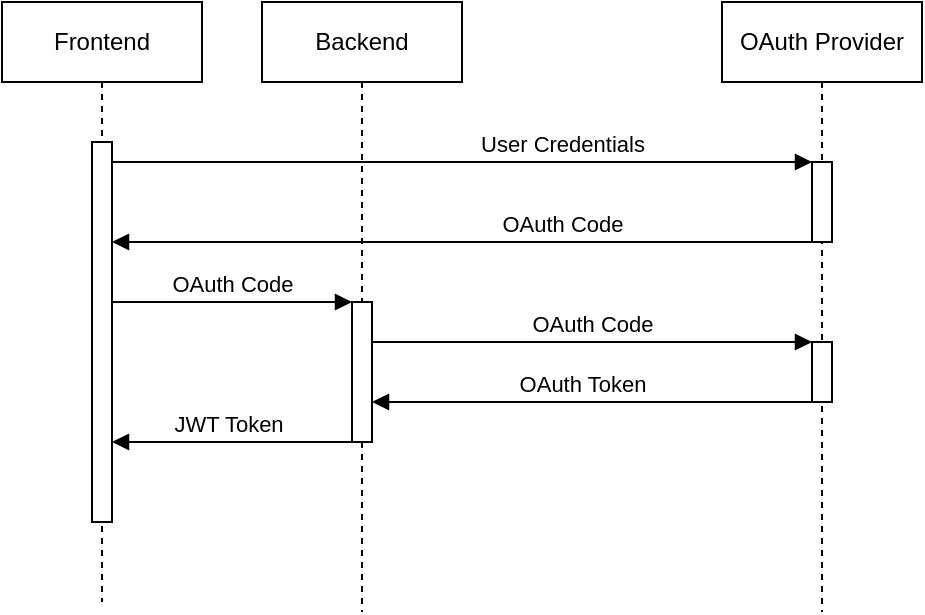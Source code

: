 <mxfile version="26.0.16">
  <diagram name="Page-1" id="2YBvvXClWsGukQMizWep">
    <mxGraphModel dx="574" dy="339" grid="1" gridSize="10" guides="1" tooltips="1" connect="1" arrows="1" fold="1" page="1" pageScale="1" pageWidth="200" pageHeight="400" math="0" shadow="0">
      <root>
        <mxCell id="0" />
        <mxCell id="1" parent="0" />
        <mxCell id="aM9ryv3xv72pqoxQDRHE-1" value="Frontend" style="shape=umlLifeline;perimeter=lifelinePerimeter;whiteSpace=wrap;html=1;container=0;dropTarget=0;collapsible=0;recursiveResize=0;outlineConnect=0;portConstraint=eastwest;newEdgeStyle={&quot;edgeStyle&quot;:&quot;elbowEdgeStyle&quot;,&quot;elbow&quot;:&quot;vertical&quot;,&quot;curved&quot;:0,&quot;rounded&quot;:0};" parent="1" vertex="1">
          <mxGeometry x="70" y="35" width="100" height="300" as="geometry" />
        </mxCell>
        <mxCell id="aM9ryv3xv72pqoxQDRHE-2" value="" style="html=1;points=[];perimeter=orthogonalPerimeter;outlineConnect=0;targetShapes=umlLifeline;portConstraint=eastwest;newEdgeStyle={&quot;edgeStyle&quot;:&quot;elbowEdgeStyle&quot;,&quot;elbow&quot;:&quot;vertical&quot;,&quot;curved&quot;:0,&quot;rounded&quot;:0};" parent="aM9ryv3xv72pqoxQDRHE-1" vertex="1">
          <mxGeometry x="45" y="70" width="10" height="190" as="geometry" />
        </mxCell>
        <mxCell id="aM9ryv3xv72pqoxQDRHE-5" value="OAuth Provider" style="shape=umlLifeline;perimeter=lifelinePerimeter;whiteSpace=wrap;html=1;container=0;dropTarget=0;collapsible=0;recursiveResize=0;outlineConnect=0;portConstraint=eastwest;newEdgeStyle={&quot;edgeStyle&quot;:&quot;elbowEdgeStyle&quot;,&quot;elbow&quot;:&quot;vertical&quot;,&quot;curved&quot;:0,&quot;rounded&quot;:0};" parent="1" vertex="1">
          <mxGeometry x="430" y="35" width="100" height="305" as="geometry" />
        </mxCell>
        <mxCell id="aM9ryv3xv72pqoxQDRHE-6" value="" style="html=1;points=[];perimeter=orthogonalPerimeter;outlineConnect=0;targetShapes=umlLifeline;portConstraint=eastwest;newEdgeStyle={&quot;edgeStyle&quot;:&quot;elbowEdgeStyle&quot;,&quot;elbow&quot;:&quot;vertical&quot;,&quot;curved&quot;:0,&quot;rounded&quot;:0};" parent="aM9ryv3xv72pqoxQDRHE-5" vertex="1">
          <mxGeometry x="45" y="80" width="10" height="40" as="geometry" />
        </mxCell>
        <mxCell id="ypgVi4HrU33PWPSShnWM-21" value="" style="html=1;points=[];perimeter=orthogonalPerimeter;outlineConnect=0;targetShapes=umlLifeline;portConstraint=eastwest;newEdgeStyle={&quot;edgeStyle&quot;:&quot;elbowEdgeStyle&quot;,&quot;elbow&quot;:&quot;vertical&quot;,&quot;curved&quot;:0,&quot;rounded&quot;:0};" parent="aM9ryv3xv72pqoxQDRHE-5" vertex="1">
          <mxGeometry x="45" y="170" width="10" height="30" as="geometry" />
        </mxCell>
        <mxCell id="aM9ryv3xv72pqoxQDRHE-7" value="User Credentials" style="html=1;verticalAlign=bottom;endArrow=block;edgeStyle=elbowEdgeStyle;elbow=vertical;curved=0;rounded=0;" parent="1" source="aM9ryv3xv72pqoxQDRHE-2" target="aM9ryv3xv72pqoxQDRHE-6" edge="1">
          <mxGeometry x="0.286" relative="1" as="geometry">
            <mxPoint x="225" y="125" as="sourcePoint" />
            <Array as="points">
              <mxPoint x="210" y="115" />
            </Array>
            <mxPoint as="offset" />
          </mxGeometry>
        </mxCell>
        <mxCell id="aM9ryv3xv72pqoxQDRHE-9" value="OAuth Code" style="html=1;verticalAlign=bottom;endArrow=block;edgeStyle=elbowEdgeStyle;elbow=vertical;curved=0;rounded=0;" parent="1" source="aM9ryv3xv72pqoxQDRHE-6" target="aM9ryv3xv72pqoxQDRHE-2" edge="1">
          <mxGeometry x="-0.286" relative="1" as="geometry">
            <mxPoint x="205" y="155" as="sourcePoint" />
            <Array as="points">
              <mxPoint x="220" y="155" />
            </Array>
            <mxPoint x="130" y="155" as="targetPoint" />
            <mxPoint as="offset" />
          </mxGeometry>
        </mxCell>
        <mxCell id="ypgVi4HrU33PWPSShnWM-2" value="Backend" style="shape=umlLifeline;perimeter=lifelinePerimeter;whiteSpace=wrap;html=1;container=0;dropTarget=0;collapsible=0;recursiveResize=0;outlineConnect=0;portConstraint=eastwest;newEdgeStyle={&quot;edgeStyle&quot;:&quot;elbowEdgeStyle&quot;,&quot;elbow&quot;:&quot;vertical&quot;,&quot;curved&quot;:0,&quot;rounded&quot;:0};" parent="1" vertex="1">
          <mxGeometry x="200" y="35" width="100" height="305" as="geometry" />
        </mxCell>
        <mxCell id="ypgVi4HrU33PWPSShnWM-3" value="" style="html=1;points=[];perimeter=orthogonalPerimeter;outlineConnect=0;targetShapes=umlLifeline;portConstraint=eastwest;newEdgeStyle={&quot;edgeStyle&quot;:&quot;elbowEdgeStyle&quot;,&quot;elbow&quot;:&quot;vertical&quot;,&quot;curved&quot;:0,&quot;rounded&quot;:0};" parent="ypgVi4HrU33PWPSShnWM-2" vertex="1">
          <mxGeometry x="45" y="150" width="10" height="70" as="geometry" />
        </mxCell>
        <mxCell id="ypgVi4HrU33PWPSShnWM-18" value="OAuth Code" style="html=1;verticalAlign=bottom;endArrow=block;edgeStyle=elbowEdgeStyle;elbow=vertical;curved=0;rounded=0;" parent="1" source="aM9ryv3xv72pqoxQDRHE-2" target="ypgVi4HrU33PWPSShnWM-3" edge="1">
          <mxGeometry relative="1" as="geometry">
            <mxPoint x="150" y="215" as="sourcePoint" />
            <Array as="points">
              <mxPoint x="160" y="185" />
              <mxPoint x="235" y="215" />
            </Array>
            <mxPoint x="500" y="215" as="targetPoint" />
            <mxPoint as="offset" />
          </mxGeometry>
        </mxCell>
        <mxCell id="ypgVi4HrU33PWPSShnWM-20" value="OAuth Code" style="html=1;verticalAlign=bottom;endArrow=block;edgeStyle=elbowEdgeStyle;elbow=vertical;curved=0;rounded=0;" parent="1" source="ypgVi4HrU33PWPSShnWM-3" target="ypgVi4HrU33PWPSShnWM-21" edge="1">
          <mxGeometry relative="1" as="geometry">
            <mxPoint x="270" y="205" as="sourcePoint" />
            <Array as="points">
              <mxPoint x="305" y="205" />
              <mxPoint x="380" y="235" />
            </Array>
            <mxPoint x="400" y="205" as="targetPoint" />
            <mxPoint as="offset" />
          </mxGeometry>
        </mxCell>
        <mxCell id="ypgVi4HrU33PWPSShnWM-23" value="OAuth Token" style="html=1;verticalAlign=bottom;endArrow=block;edgeStyle=elbowEdgeStyle;elbow=vertical;curved=0;rounded=0;" parent="1" source="ypgVi4HrU33PWPSShnWM-21" target="ypgVi4HrU33PWPSShnWM-3" edge="1">
          <mxGeometry x="0.045" relative="1" as="geometry">
            <mxPoint x="470" y="235" as="sourcePoint" />
            <Array as="points">
              <mxPoint x="320" y="235" />
            </Array>
            <mxPoint x="270" y="235" as="targetPoint" />
            <mxPoint as="offset" />
          </mxGeometry>
        </mxCell>
        <mxCell id="ypgVi4HrU33PWPSShnWM-24" value="JWT Token" style="html=1;verticalAlign=bottom;endArrow=block;edgeStyle=elbowEdgeStyle;elbow=vertical;curved=0;rounded=0;" parent="1" source="ypgVi4HrU33PWPSShnWM-3" target="aM9ryv3xv72pqoxQDRHE-2" edge="1">
          <mxGeometry x="0.045" relative="1" as="geometry">
            <mxPoint x="260" y="185" as="sourcePoint" />
            <Array as="points">
              <mxPoint x="195" y="255" />
            </Array>
            <mxPoint x="130" y="205" as="targetPoint" />
            <mxPoint as="offset" />
          </mxGeometry>
        </mxCell>
      </root>
    </mxGraphModel>
  </diagram>
</mxfile>
